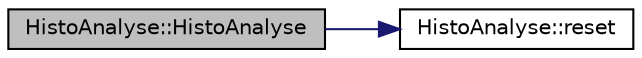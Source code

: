 digraph "HistoAnalyse::HistoAnalyse"
{
 // LATEX_PDF_SIZE
  edge [fontname="Helvetica",fontsize="10",labelfontname="Helvetica",labelfontsize="10"];
  node [fontname="Helvetica",fontsize="10",shape=record];
  rankdir="LR";
  Node1 [label="HistoAnalyse::HistoAnalyse",height=0.2,width=0.4,color="black", fillcolor="grey75", style="filled", fontcolor="black",tooltip=" "];
  Node1 -> Node2 [color="midnightblue",fontsize="10",style="solid",fontname="Helvetica"];
  Node2 [label="HistoAnalyse::reset",height=0.2,width=0.4,color="black", fillcolor="white", style="filled",URL="$class_histo_analyse.html#a47ce3e061ec4c3a8a5d84234771ab850",tooltip=" "];
}
